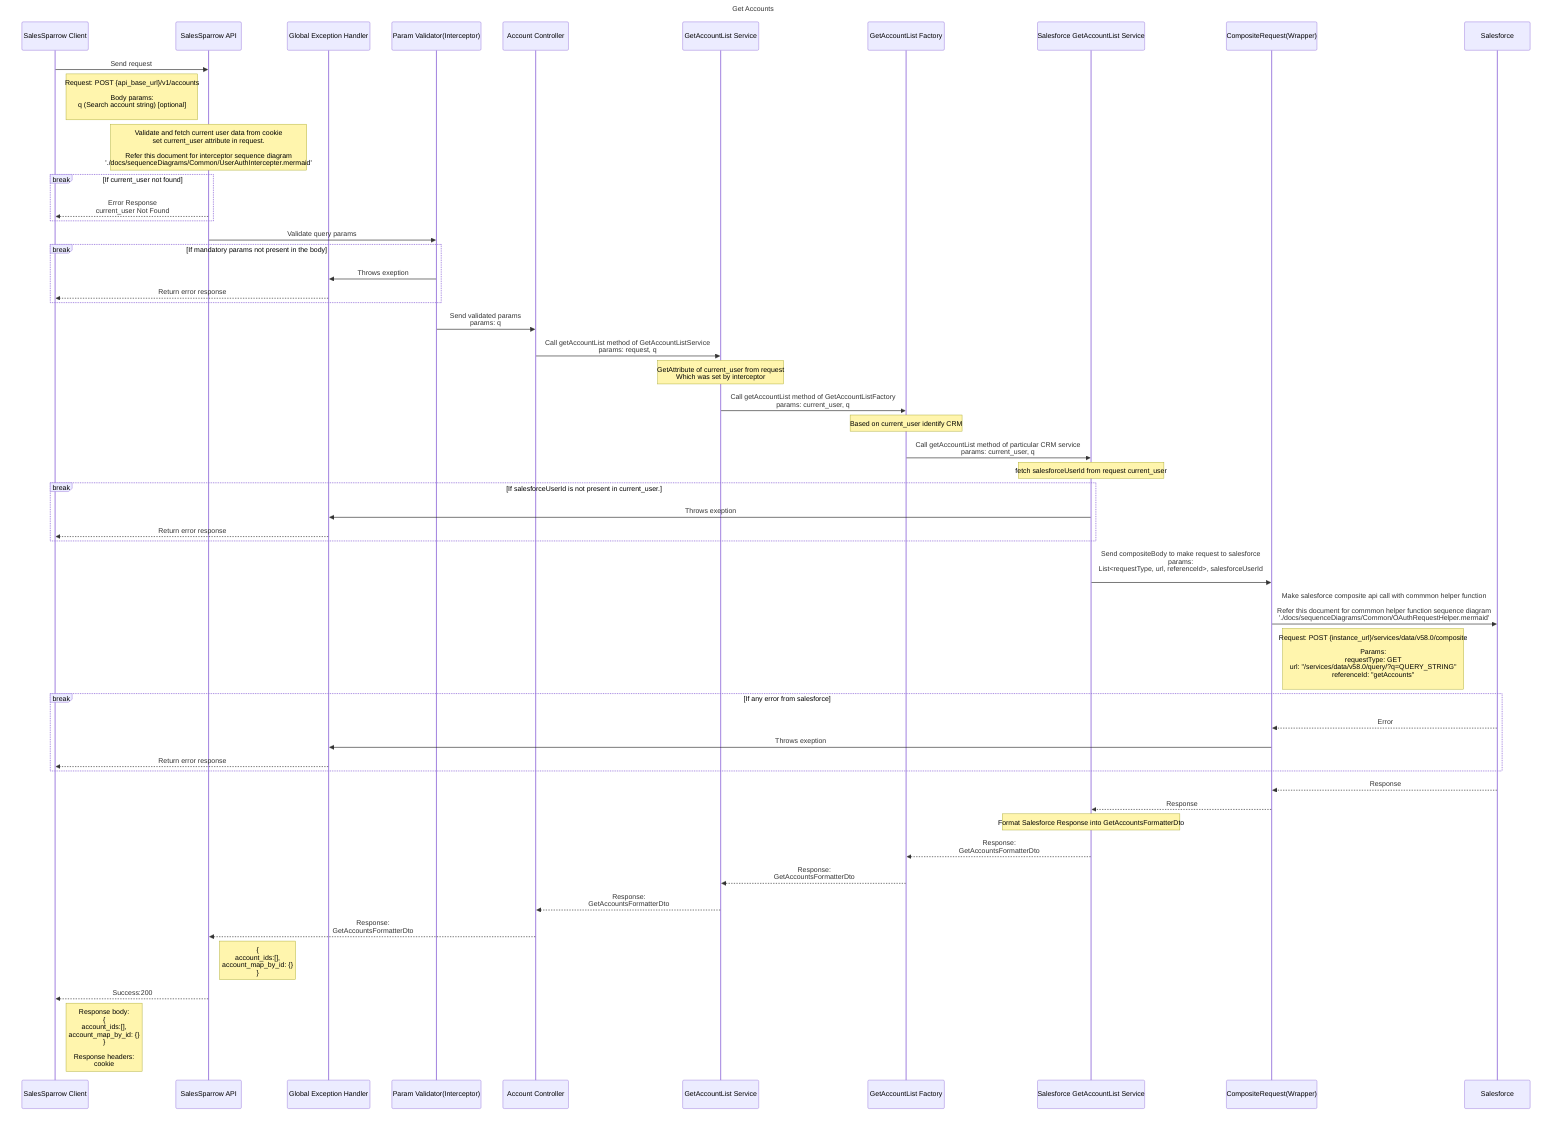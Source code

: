 sequenceDiagram
  title Get Accounts
    participant ui as SalesSparrow Client
    participant api as SalesSparrow API
    participant exceptionHandler as Global Exception Handler
    participant validator as Param Validator(Interceptor)
    participant controller as Account Controller
    participant service as GetAccountList Service
    participant factory as GetAccountList Factory
    participant crm as Salesforce GetAccountList Service
    participant CompositeRequestWrapper as CompositeRequest(Wrapper)
    participant salesforce as Salesforce

    ui->>api:  Send request 
    note right of ui: Request: POST {api_base_url}/v1/accounts<br><br>Body params: <br>q (Search account string) [optional] <br>

    note over api: Validate and fetch current user data from cookie<br>set current_user attribute in request.<br><br>Refer this document for interceptor sequence diagram <br> './docs/sequenceDiagrams/Common/UserAuthIntercepter.mermaid'
    break If current_user not found
        api-->>ui: Error Response<br>current_user Not Found
    end

    api->>validator: Validate query params

    break If mandatory params not present in the body
        validator->>exceptionHandler: Throws exeption
        exceptionHandler-->>ui:Return error response 
    end

    validator->>controller: Send validated params<br>params: q
    
    controller->>service: Call getAccountList method of GetAccountListService<br> params: request, q
    note over service: GetAttribute of current_user from request<br>Which was set by interceptor

    service->>factory: Call getAccountList method of GetAccountListFactory<br>params: current_user, q
    note over factory: Based on current_user identify CRM

    factory->>crm: Call getAccountList method of particular CRM service<br>params: current_user, q

    note over crm: fetch salesforceUserId from request current_user
    break If salesforceUserId is not present in current_user.
        crm->>exceptionHandler: Throws exeption
        exceptionHandler-->>ui:Return error response 
    end
    crm->>CompositeRequestWrapper: Send compositeBody to make request to salesforce<br>params: <br> List<requestType, url, referenceId>, salesforceUserId <br>

    CompositeRequestWrapper->>salesforce: Make salesforce composite api call with commmon helper function<br><br>Refer this document for commmon helper function sequence diagram <br> './docs/sequenceDiagrams/Common/OAuthRequestHelper.mermaid'
    note right of CompositeRequestWrapper: Request: POST {instance_url}/services/data/v58.0/composite <br><br>Params: <br> requestType: GET<br> url: "/services/data/v58.0/query/?q=QUERY_STRING"<br>referenceId: "getAccounts"<br>
    
    break If any error from salesforce
        salesforce-->>CompositeRequestWrapper: Error
        CompositeRequestWrapper->>exceptionHandler: Throws exeption
        exceptionHandler-->>ui: Return error response
    end

    salesforce-->>CompositeRequestWrapper: Response
    CompositeRequestWrapper-->>crm: Response
    note over crm:  Format Salesforce Response into GetAccountsFormatterDto

    crm-->>factory: Response:<br>GetAccountsFormatterDto
    factory-->>service: Response:<br>GetAccountsFormatterDto
    service-->> controller: Response:<br>GetAccountsFormatterDto
    controller-->>api: Response:<br>GetAccountsFormatterDto
    note right of api: {<br>account_ids:[],<br> account_map_by_id: {}<br>}

    api-->>ui: Success:200
    note right of ui: Response body: <br> {<br>account_ids:[],<br> account_map_by_id: {}<br>}<br><br>Response headers:<br> cookie